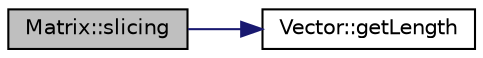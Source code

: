 digraph "Matrix::slicing"
{
 // LATEX_PDF_SIZE
  edge [fontname="Helvetica",fontsize="10",labelfontname="Helvetica",labelfontsize="10"];
  node [fontname="Helvetica",fontsize="10",shape=record];
  rankdir="LR";
  Node1 [label="Matrix::slicing",height=0.2,width=0.4,color="black", fillcolor="grey75", style="filled", fontcolor="black",tooltip=" "];
  Node1 -> Node2 [color="midnightblue",fontsize="10",style="solid",fontname="Helvetica"];
  Node2 [label="Vector::getLength",height=0.2,width=0.4,color="black", fillcolor="white", style="filled",URL="$class_vector.html#abb312ba3f86b6445db805f52090f4f02",tooltip=" "];
}
